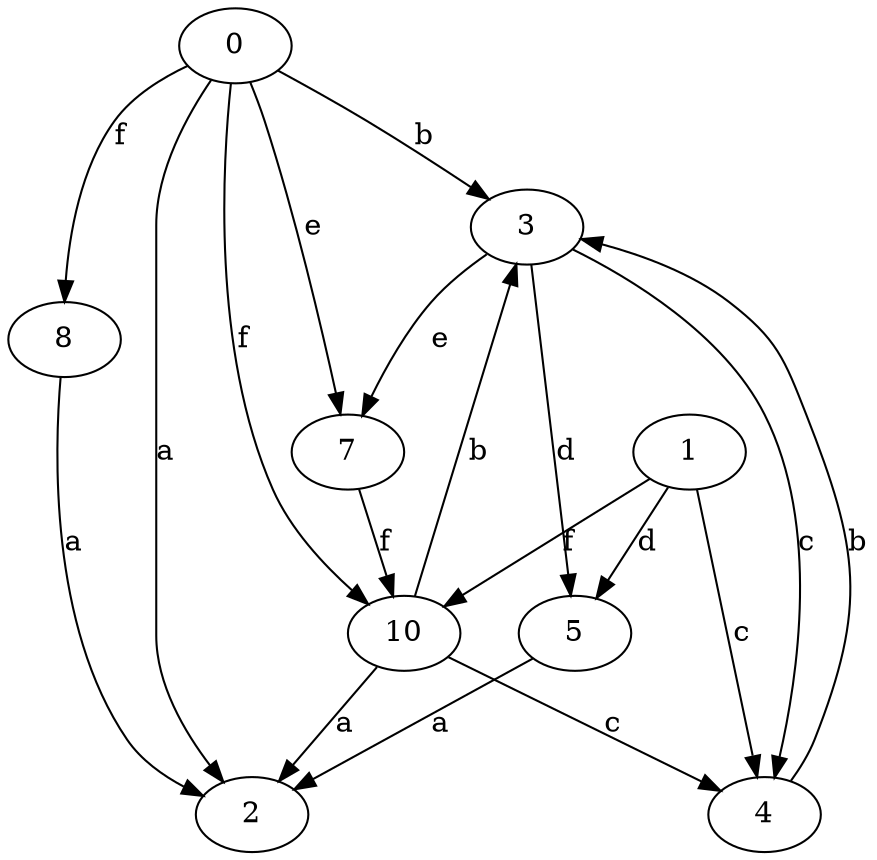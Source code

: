 strict digraph  {
0;
1;
2;
3;
4;
5;
7;
8;
10;
0 -> 2  [label=a];
0 -> 3  [label=b];
0 -> 7  [label=e];
0 -> 8  [label=f];
0 -> 10  [label=f];
1 -> 4  [label=c];
1 -> 5  [label=d];
1 -> 10  [label=f];
3 -> 4  [label=c];
3 -> 5  [label=d];
3 -> 7  [label=e];
4 -> 3  [label=b];
5 -> 2  [label=a];
7 -> 10  [label=f];
8 -> 2  [label=a];
10 -> 2  [label=a];
10 -> 3  [label=b];
10 -> 4  [label=c];
}
